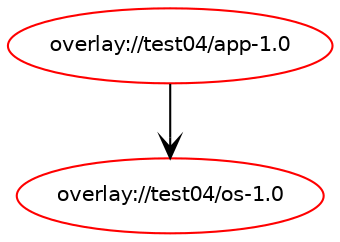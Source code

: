 digraph prolog {

newrank=true;
concentrate=true;
compound=true;
graph [rankdir=TD];#, ranksep=2.5, nodesep=0.2];
edge  [arrowhead=vee];
node  [fontname=Helvetica,fontsize=10];

"overlay://test04/app-1.0" [color=red, href="../test04/app-1.0-depend.svg"];
"overlay://test04/app-1.0" -> "overlay://test04/os-1.0"
"overlay://test04/os-1.0" [color=red, href="../test04/os-1.0-depend.svg"];
}
